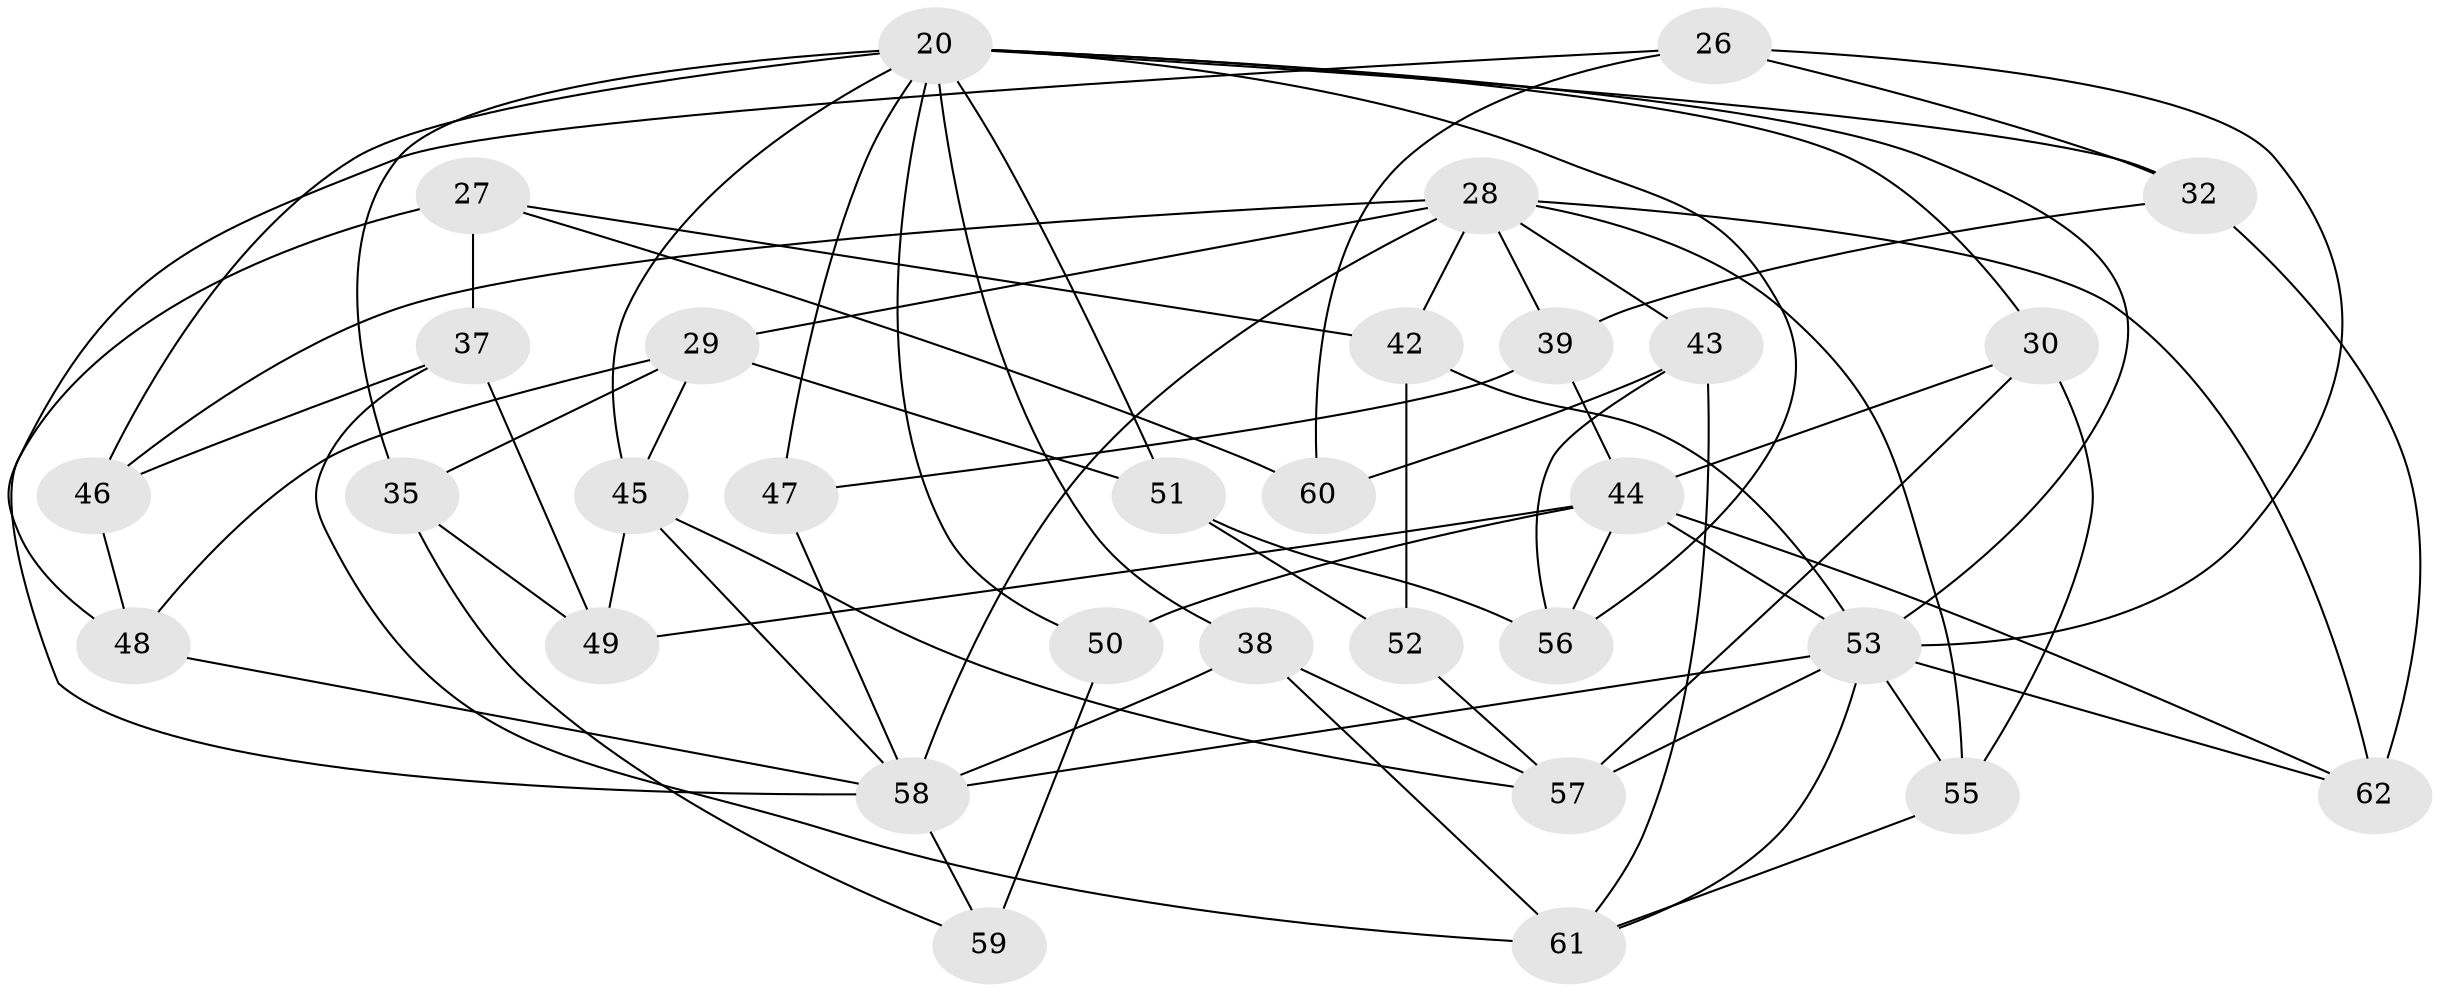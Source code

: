// original degree distribution, {4: 1.0}
// Generated by graph-tools (version 1.1) at 2025/58/03/09/25 04:58:12]
// undirected, 31 vertices, 73 edges
graph export_dot {
graph [start="1"]
  node [color=gray90,style=filled];
  20 [super="+16+18"];
  26;
  27 [super="+23"];
  28 [super="+25"];
  29 [super="+10"];
  30 [super="+15"];
  32;
  35;
  37;
  38 [super="+5"];
  39;
  42 [super="+40"];
  43;
  44 [super="+1+36"];
  45 [super="+24"];
  46;
  47;
  48;
  49;
  50 [super="+41"];
  51 [super="+34"];
  52;
  53 [super="+21+31"];
  55;
  56;
  57 [super="+54"];
  58 [super="+9+33"];
  59;
  60;
  61 [super="+13"];
  62 [super="+22"];
  20 -- 38;
  20 -- 56;
  20 -- 32;
  20 -- 35;
  20 -- 46;
  20 -- 47;
  20 -- 50 [weight=2];
  20 -- 51;
  20 -- 53;
  20 -- 30 [weight=2];
  20 -- 45 [weight=2];
  26 -- 32;
  26 -- 60;
  26 -- 48;
  26 -- 53;
  27 -- 42;
  27 -- 60 [weight=2];
  27 -- 37;
  27 -- 58 [weight=2];
  28 -- 62 [weight=3];
  28 -- 58 [weight=2];
  28 -- 39;
  28 -- 42 [weight=2];
  28 -- 43;
  28 -- 46;
  28 -- 55;
  28 -- 29;
  29 -- 48;
  29 -- 51 [weight=2];
  29 -- 35;
  29 -- 45;
  30 -- 44;
  30 -- 57 [weight=2];
  30 -- 55;
  32 -- 39;
  32 -- 62;
  35 -- 59;
  35 -- 49;
  37 -- 46;
  37 -- 49;
  37 -- 61;
  38 -- 61 [weight=2];
  38 -- 58 [weight=2];
  38 -- 57;
  39 -- 47;
  39 -- 44;
  42 -- 52;
  42 -- 53 [weight=2];
  43 -- 56;
  43 -- 60;
  43 -- 61;
  44 -- 49;
  44 -- 50 [weight=2];
  44 -- 62;
  44 -- 56;
  44 -- 53;
  45 -- 58;
  45 -- 49;
  45 -- 57;
  46 -- 48;
  47 -- 58 [weight=2];
  48 -- 58;
  50 -- 59 [weight=2];
  51 -- 52 [weight=2];
  51 -- 56;
  52 -- 57;
  53 -- 55;
  53 -- 58 [weight=3];
  53 -- 57;
  53 -- 61;
  53 -- 62;
  55 -- 61;
  58 -- 59;
}
